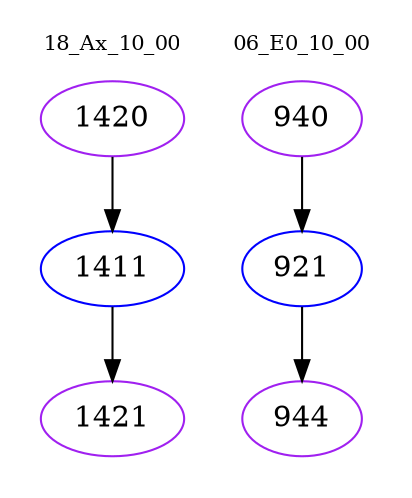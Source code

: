 digraph{
subgraph cluster_0 {
color = white
label = "18_Ax_10_00";
fontsize=10;
T0_1420 [label="1420", color="purple"]
T0_1420 -> T0_1411 [color="black"]
T0_1411 [label="1411", color="blue"]
T0_1411 -> T0_1421 [color="black"]
T0_1421 [label="1421", color="purple"]
}
subgraph cluster_1 {
color = white
label = "06_E0_10_00";
fontsize=10;
T1_940 [label="940", color="purple"]
T1_940 -> T1_921 [color="black"]
T1_921 [label="921", color="blue"]
T1_921 -> T1_944 [color="black"]
T1_944 [label="944", color="purple"]
}
}
